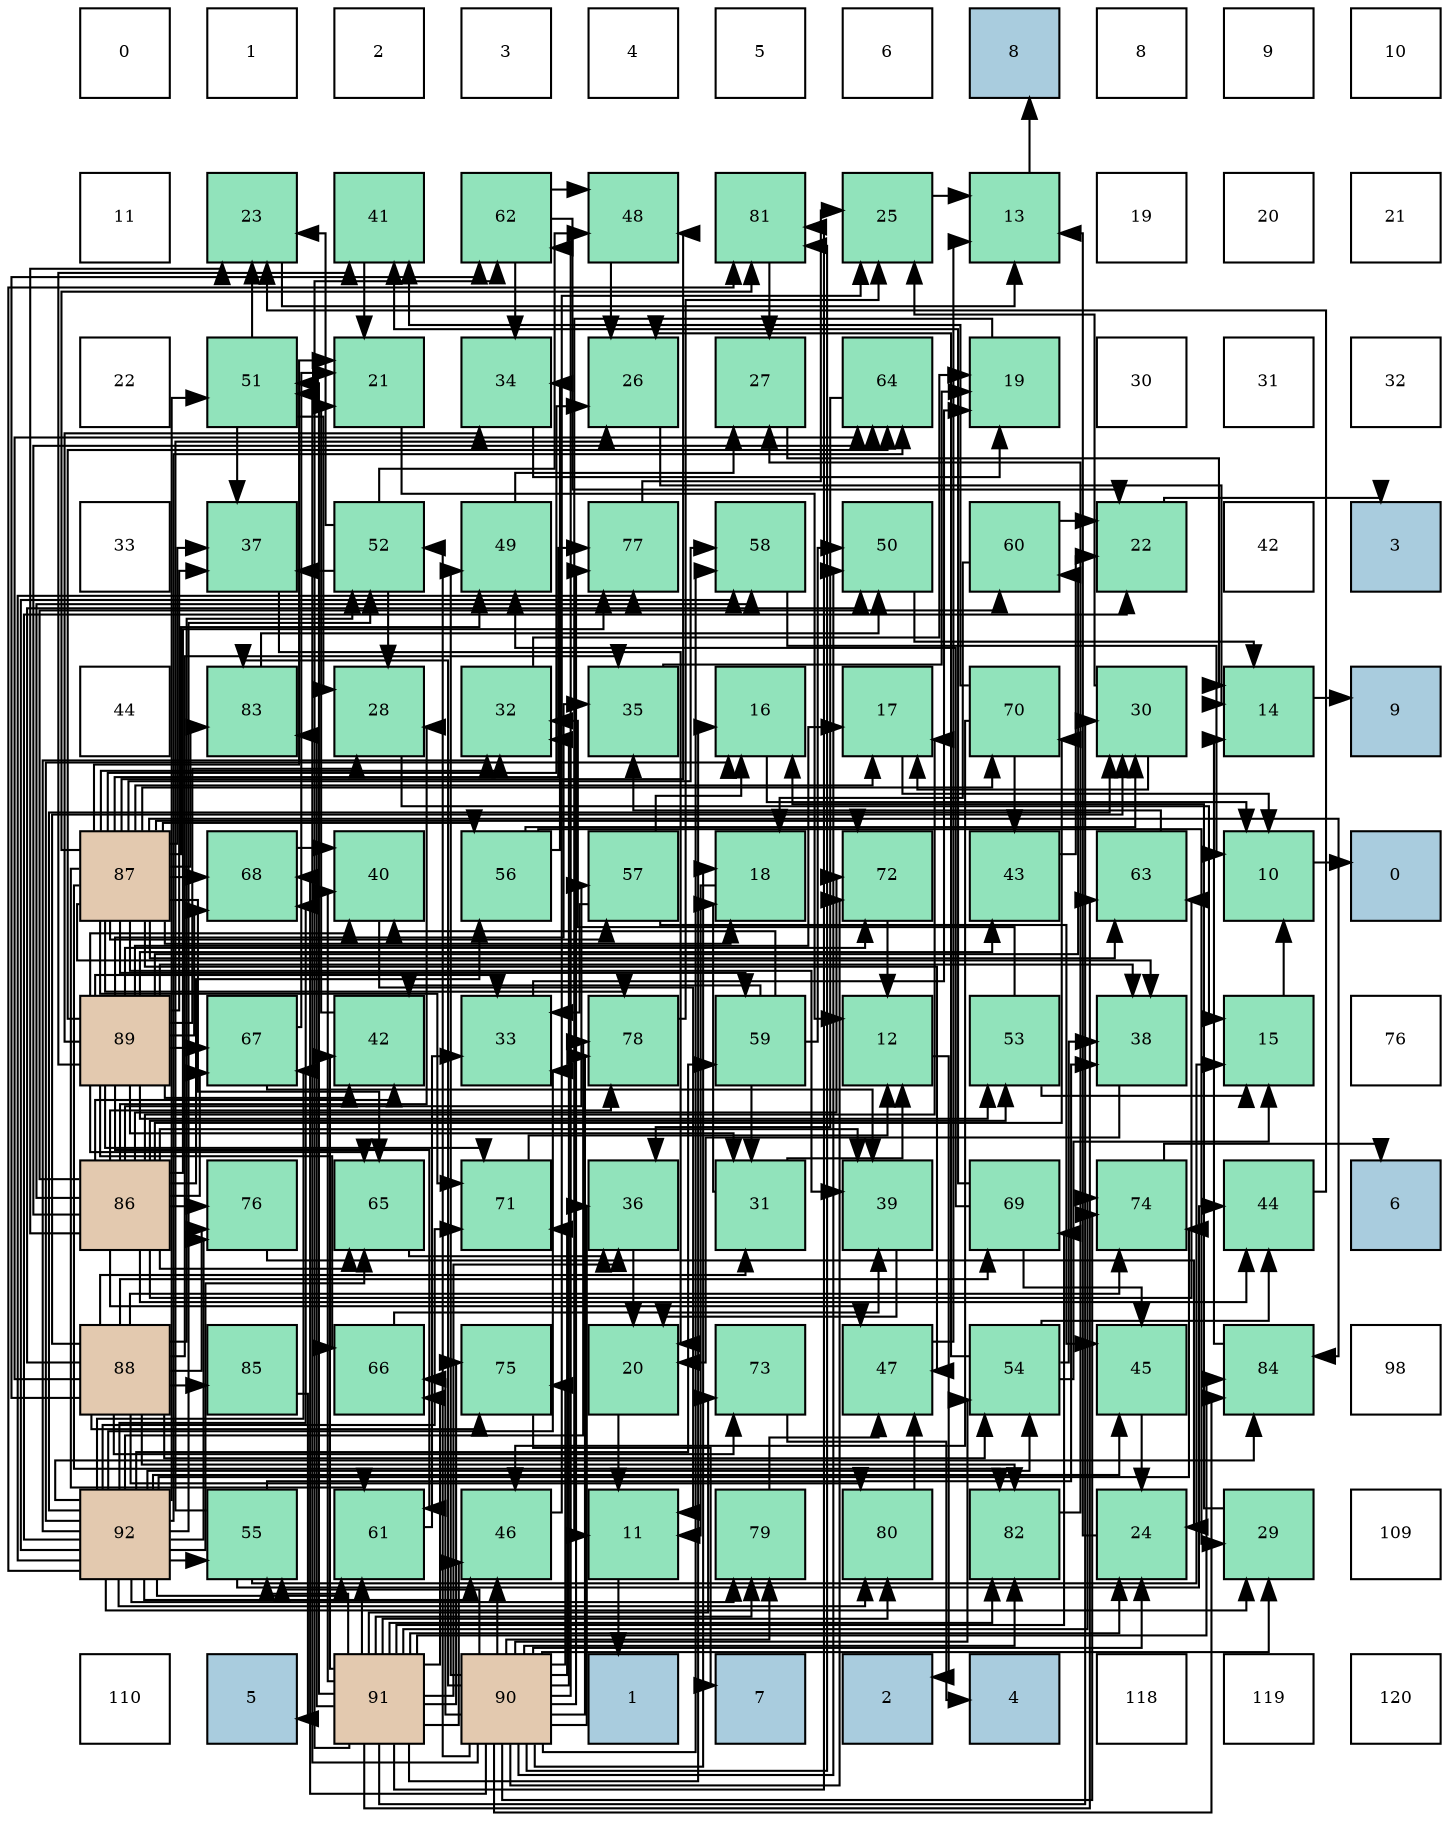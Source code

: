 digraph layout{
 rankdir=TB;
 splines=ortho;
 node [style=filled shape=square fixedsize=true width=0.6];
0[label="0", fontsize=8, fillcolor="#ffffff"];
1[label="1", fontsize=8, fillcolor="#ffffff"];
2[label="2", fontsize=8, fillcolor="#ffffff"];
3[label="3", fontsize=8, fillcolor="#ffffff"];
4[label="4", fontsize=8, fillcolor="#ffffff"];
5[label="5", fontsize=8, fillcolor="#ffffff"];
6[label="6", fontsize=8, fillcolor="#ffffff"];
7[label="8", fontsize=8, fillcolor="#a9ccde"];
8[label="8", fontsize=8, fillcolor="#ffffff"];
9[label="9", fontsize=8, fillcolor="#ffffff"];
10[label="10", fontsize=8, fillcolor="#ffffff"];
11[label="11", fontsize=8, fillcolor="#ffffff"];
12[label="23", fontsize=8, fillcolor="#91e3bb"];
13[label="41", fontsize=8, fillcolor="#91e3bb"];
14[label="62", fontsize=8, fillcolor="#91e3bb"];
15[label="48", fontsize=8, fillcolor="#91e3bb"];
16[label="81", fontsize=8, fillcolor="#91e3bb"];
17[label="25", fontsize=8, fillcolor="#91e3bb"];
18[label="13", fontsize=8, fillcolor="#91e3bb"];
19[label="19", fontsize=8, fillcolor="#ffffff"];
20[label="20", fontsize=8, fillcolor="#ffffff"];
21[label="21", fontsize=8, fillcolor="#ffffff"];
22[label="22", fontsize=8, fillcolor="#ffffff"];
23[label="51", fontsize=8, fillcolor="#91e3bb"];
24[label="21", fontsize=8, fillcolor="#91e3bb"];
25[label="34", fontsize=8, fillcolor="#91e3bb"];
26[label="26", fontsize=8, fillcolor="#91e3bb"];
27[label="27", fontsize=8, fillcolor="#91e3bb"];
28[label="64", fontsize=8, fillcolor="#91e3bb"];
29[label="19", fontsize=8, fillcolor="#91e3bb"];
30[label="30", fontsize=8, fillcolor="#ffffff"];
31[label="31", fontsize=8, fillcolor="#ffffff"];
32[label="32", fontsize=8, fillcolor="#ffffff"];
33[label="33", fontsize=8, fillcolor="#ffffff"];
34[label="37", fontsize=8, fillcolor="#91e3bb"];
35[label="52", fontsize=8, fillcolor="#91e3bb"];
36[label="49", fontsize=8, fillcolor="#91e3bb"];
37[label="77", fontsize=8, fillcolor="#91e3bb"];
38[label="58", fontsize=8, fillcolor="#91e3bb"];
39[label="50", fontsize=8, fillcolor="#91e3bb"];
40[label="60", fontsize=8, fillcolor="#91e3bb"];
41[label="22", fontsize=8, fillcolor="#91e3bb"];
42[label="42", fontsize=8, fillcolor="#ffffff"];
43[label="3", fontsize=8, fillcolor="#a9ccde"];
44[label="44", fontsize=8, fillcolor="#ffffff"];
45[label="83", fontsize=8, fillcolor="#91e3bb"];
46[label="28", fontsize=8, fillcolor="#91e3bb"];
47[label="32", fontsize=8, fillcolor="#91e3bb"];
48[label="35", fontsize=8, fillcolor="#91e3bb"];
49[label="16", fontsize=8, fillcolor="#91e3bb"];
50[label="17", fontsize=8, fillcolor="#91e3bb"];
51[label="70", fontsize=8, fillcolor="#91e3bb"];
52[label="30", fontsize=8, fillcolor="#91e3bb"];
53[label="14", fontsize=8, fillcolor="#91e3bb"];
54[label="9", fontsize=8, fillcolor="#a9ccde"];
55[label="87", fontsize=8, fillcolor="#e3c9af"];
56[label="68", fontsize=8, fillcolor="#91e3bb"];
57[label="40", fontsize=8, fillcolor="#91e3bb"];
58[label="56", fontsize=8, fillcolor="#91e3bb"];
59[label="57", fontsize=8, fillcolor="#91e3bb"];
60[label="18", fontsize=8, fillcolor="#91e3bb"];
61[label="72", fontsize=8, fillcolor="#91e3bb"];
62[label="43", fontsize=8, fillcolor="#91e3bb"];
63[label="63", fontsize=8, fillcolor="#91e3bb"];
64[label="10", fontsize=8, fillcolor="#91e3bb"];
65[label="0", fontsize=8, fillcolor="#a9ccde"];
66[label="89", fontsize=8, fillcolor="#e3c9af"];
67[label="67", fontsize=8, fillcolor="#91e3bb"];
68[label="42", fontsize=8, fillcolor="#91e3bb"];
69[label="33", fontsize=8, fillcolor="#91e3bb"];
70[label="78", fontsize=8, fillcolor="#91e3bb"];
71[label="59", fontsize=8, fillcolor="#91e3bb"];
72[label="12", fontsize=8, fillcolor="#91e3bb"];
73[label="53", fontsize=8, fillcolor="#91e3bb"];
74[label="38", fontsize=8, fillcolor="#91e3bb"];
75[label="15", fontsize=8, fillcolor="#91e3bb"];
76[label="76", fontsize=8, fillcolor="#ffffff"];
77[label="86", fontsize=8, fillcolor="#e3c9af"];
78[label="76", fontsize=8, fillcolor="#91e3bb"];
79[label="65", fontsize=8, fillcolor="#91e3bb"];
80[label="71", fontsize=8, fillcolor="#91e3bb"];
81[label="36", fontsize=8, fillcolor="#91e3bb"];
82[label="31", fontsize=8, fillcolor="#91e3bb"];
83[label="39", fontsize=8, fillcolor="#91e3bb"];
84[label="69", fontsize=8, fillcolor="#91e3bb"];
85[label="74", fontsize=8, fillcolor="#91e3bb"];
86[label="44", fontsize=8, fillcolor="#91e3bb"];
87[label="6", fontsize=8, fillcolor="#a9ccde"];
88[label="88", fontsize=8, fillcolor="#e3c9af"];
89[label="85", fontsize=8, fillcolor="#91e3bb"];
90[label="66", fontsize=8, fillcolor="#91e3bb"];
91[label="75", fontsize=8, fillcolor="#91e3bb"];
92[label="20", fontsize=8, fillcolor="#91e3bb"];
93[label="73", fontsize=8, fillcolor="#91e3bb"];
94[label="47", fontsize=8, fillcolor="#91e3bb"];
95[label="54", fontsize=8, fillcolor="#91e3bb"];
96[label="45", fontsize=8, fillcolor="#91e3bb"];
97[label="84", fontsize=8, fillcolor="#91e3bb"];
98[label="98", fontsize=8, fillcolor="#ffffff"];
99[label="92", fontsize=8, fillcolor="#e3c9af"];
100[label="55", fontsize=8, fillcolor="#91e3bb"];
101[label="61", fontsize=8, fillcolor="#91e3bb"];
102[label="46", fontsize=8, fillcolor="#91e3bb"];
103[label="11", fontsize=8, fillcolor="#91e3bb"];
104[label="79", fontsize=8, fillcolor="#91e3bb"];
105[label="80", fontsize=8, fillcolor="#91e3bb"];
106[label="82", fontsize=8, fillcolor="#91e3bb"];
107[label="24", fontsize=8, fillcolor="#91e3bb"];
108[label="29", fontsize=8, fillcolor="#91e3bb"];
109[label="109", fontsize=8, fillcolor="#ffffff"];
110[label="110", fontsize=8, fillcolor="#ffffff"];
111[label="5", fontsize=8, fillcolor="#a9ccde"];
112[label="91", fontsize=8, fillcolor="#e3c9af"];
113[label="90", fontsize=8, fillcolor="#e3c9af"];
114[label="1", fontsize=8, fillcolor="#a9ccde"];
115[label="7", fontsize=8, fillcolor="#a9ccde"];
116[label="2", fontsize=8, fillcolor="#a9ccde"];
117[label="4", fontsize=8, fillcolor="#a9ccde"];
118[label="118", fontsize=8, fillcolor="#ffffff"];
119[label="119", fontsize=8, fillcolor="#ffffff"];
120[label="120", fontsize=8, fillcolor="#ffffff"];
edge [constraint=false, style=vis];64 -> 65;
103 -> 114;
72 -> 116;
18 -> 7;
53 -> 54;
75 -> 64;
49 -> 64;
50 -> 64;
60 -> 103;
29 -> 103;
92 -> 103;
24 -> 72;
41 -> 43;
12 -> 18;
107 -> 18;
17 -> 18;
26 -> 53;
27 -> 53;
46 -> 75;
108 -> 49;
52 -> 50;
52 -> 17;
82 -> 72;
82 -> 60;
47 -> 29;
69 -> 29;
25 -> 29;
48 -> 29;
81 -> 92;
34 -> 92;
74 -> 92;
83 -> 92;
57 -> 103;
13 -> 24;
68 -> 24;
62 -> 41;
86 -> 12;
96 -> 107;
102 -> 17;
94 -> 18;
15 -> 26;
36 -> 27;
39 -> 53;
23 -> 12;
23 -> 46;
23 -> 34;
35 -> 12;
35 -> 46;
35 -> 34;
35 -> 15;
73 -> 75;
73 -> 47;
95 -> 75;
95 -> 26;
95 -> 74;
95 -> 86;
100 -> 75;
100 -> 26;
100 -> 74;
100 -> 86;
58 -> 108;
58 -> 52;
58 -> 25;
59 -> 49;
59 -> 69;
59 -> 96;
38 -> 64;
71 -> 82;
71 -> 57;
71 -> 68;
71 -> 39;
40 -> 60;
40 -> 41;
101 -> 69;
14 -> 41;
14 -> 25;
14 -> 15;
63 -> 48;
28 -> 81;
79 -> 81;
90 -> 83;
67 -> 24;
67 -> 83;
56 -> 57;
84 -> 13;
84 -> 96;
84 -> 36;
51 -> 13;
51 -> 62;
51 -> 102;
80 -> 72;
61 -> 72;
93 -> 117;
85 -> 87;
91 -> 115;
78 -> 107;
37 -> 17;
70 -> 17;
104 -> 94;
105 -> 94;
16 -> 27;
106 -> 27;
45 -> 39;
97 -> 53;
89 -> 111;
77 -> 50;
77 -> 12;
77 -> 46;
77 -> 83;
77 -> 68;
77 -> 86;
77 -> 94;
77 -> 73;
77 -> 58;
77 -> 59;
77 -> 38;
77 -> 40;
77 -> 63;
77 -> 28;
77 -> 79;
77 -> 67;
77 -> 51;
77 -> 61;
77 -> 78;
77 -> 37;
77 -> 70;
55 -> 50;
55 -> 60;
55 -> 24;
55 -> 26;
55 -> 47;
55 -> 34;
55 -> 74;
55 -> 83;
55 -> 94;
55 -> 15;
55 -> 36;
55 -> 58;
55 -> 59;
55 -> 38;
55 -> 71;
55 -> 101;
55 -> 63;
55 -> 79;
55 -> 56;
55 -> 51;
55 -> 80;
55 -> 61;
55 -> 37;
55 -> 70;
55 -> 16;
55 -> 106;
55 -> 45;
55 -> 97;
88 -> 52;
88 -> 82;
88 -> 48;
88 -> 39;
88 -> 35;
88 -> 95;
88 -> 14;
88 -> 28;
88 -> 84;
88 -> 93;
88 -> 85;
88 -> 91;
88 -> 78;
88 -> 105;
88 -> 106;
88 -> 89;
66 -> 50;
66 -> 46;
66 -> 82;
66 -> 69;
66 -> 25;
66 -> 48;
66 -> 34;
66 -> 74;
66 -> 57;
66 -> 13;
66 -> 68;
66 -> 62;
66 -> 73;
66 -> 40;
66 -> 101;
66 -> 28;
66 -> 79;
66 -> 90;
66 -> 67;
66 -> 56;
66 -> 80;
66 -> 61;
113 -> 60;
113 -> 107;
113 -> 108;
113 -> 47;
113 -> 81;
113 -> 102;
113 -> 36;
113 -> 39;
113 -> 23;
113 -> 35;
113 -> 95;
113 -> 100;
113 -> 38;
113 -> 14;
113 -> 90;
113 -> 56;
113 -> 80;
113 -> 61;
113 -> 85;
113 -> 91;
113 -> 37;
113 -> 70;
113 -> 104;
113 -> 16;
113 -> 106;
113 -> 45;
113 -> 97;
112 -> 49;
112 -> 107;
112 -> 52;
112 -> 81;
112 -> 57;
112 -> 68;
112 -> 102;
112 -> 23;
112 -> 100;
112 -> 101;
112 -> 14;
112 -> 63;
112 -> 90;
112 -> 84;
112 -> 93;
112 -> 85;
112 -> 91;
112 -> 104;
112 -> 105;
112 -> 16;
112 -> 106;
112 -> 45;
112 -> 97;
99 -> 49;
99 -> 41;
99 -> 108;
99 -> 52;
99 -> 47;
99 -> 69;
99 -> 96;
99 -> 102;
99 -> 23;
99 -> 35;
99 -> 95;
99 -> 100;
99 -> 38;
99 -> 71;
99 -> 101;
99 -> 28;
99 -> 79;
99 -> 67;
99 -> 56;
99 -> 80;
99 -> 85;
99 -> 78;
99 -> 37;
99 -> 70;
99 -> 104;
99 -> 105;
99 -> 16;
99 -> 97;
edge [constraint=true, style=invis];
0 -> 11 -> 22 -> 33 -> 44 -> 55 -> 66 -> 77 -> 88 -> 99 -> 110;
1 -> 12 -> 23 -> 34 -> 45 -> 56 -> 67 -> 78 -> 89 -> 100 -> 111;
2 -> 13 -> 24 -> 35 -> 46 -> 57 -> 68 -> 79 -> 90 -> 101 -> 112;
3 -> 14 -> 25 -> 36 -> 47 -> 58 -> 69 -> 80 -> 91 -> 102 -> 113;
4 -> 15 -> 26 -> 37 -> 48 -> 59 -> 70 -> 81 -> 92 -> 103 -> 114;
5 -> 16 -> 27 -> 38 -> 49 -> 60 -> 71 -> 82 -> 93 -> 104 -> 115;
6 -> 17 -> 28 -> 39 -> 50 -> 61 -> 72 -> 83 -> 94 -> 105 -> 116;
7 -> 18 -> 29 -> 40 -> 51 -> 62 -> 73 -> 84 -> 95 -> 106 -> 117;
8 -> 19 -> 30 -> 41 -> 52 -> 63 -> 74 -> 85 -> 96 -> 107 -> 118;
9 -> 20 -> 31 -> 42 -> 53 -> 64 -> 75 -> 86 -> 97 -> 108 -> 119;
10 -> 21 -> 32 -> 43 -> 54 -> 65 -> 76 -> 87 -> 98 -> 109 -> 120;
rank = same {0 -> 1 -> 2 -> 3 -> 4 -> 5 -> 6 -> 7 -> 8 -> 9 -> 10};
rank = same {11 -> 12 -> 13 -> 14 -> 15 -> 16 -> 17 -> 18 -> 19 -> 20 -> 21};
rank = same {22 -> 23 -> 24 -> 25 -> 26 -> 27 -> 28 -> 29 -> 30 -> 31 -> 32};
rank = same {33 -> 34 -> 35 -> 36 -> 37 -> 38 -> 39 -> 40 -> 41 -> 42 -> 43};
rank = same {44 -> 45 -> 46 -> 47 -> 48 -> 49 -> 50 -> 51 -> 52 -> 53 -> 54};
rank = same {55 -> 56 -> 57 -> 58 -> 59 -> 60 -> 61 -> 62 -> 63 -> 64 -> 65};
rank = same {66 -> 67 -> 68 -> 69 -> 70 -> 71 -> 72 -> 73 -> 74 -> 75 -> 76};
rank = same {77 -> 78 -> 79 -> 80 -> 81 -> 82 -> 83 -> 84 -> 85 -> 86 -> 87};
rank = same {88 -> 89 -> 90 -> 91 -> 92 -> 93 -> 94 -> 95 -> 96 -> 97 -> 98};
rank = same {99 -> 100 -> 101 -> 102 -> 103 -> 104 -> 105 -> 106 -> 107 -> 108 -> 109};
rank = same {110 -> 111 -> 112 -> 113 -> 114 -> 115 -> 116 -> 117 -> 118 -> 119 -> 120};
}